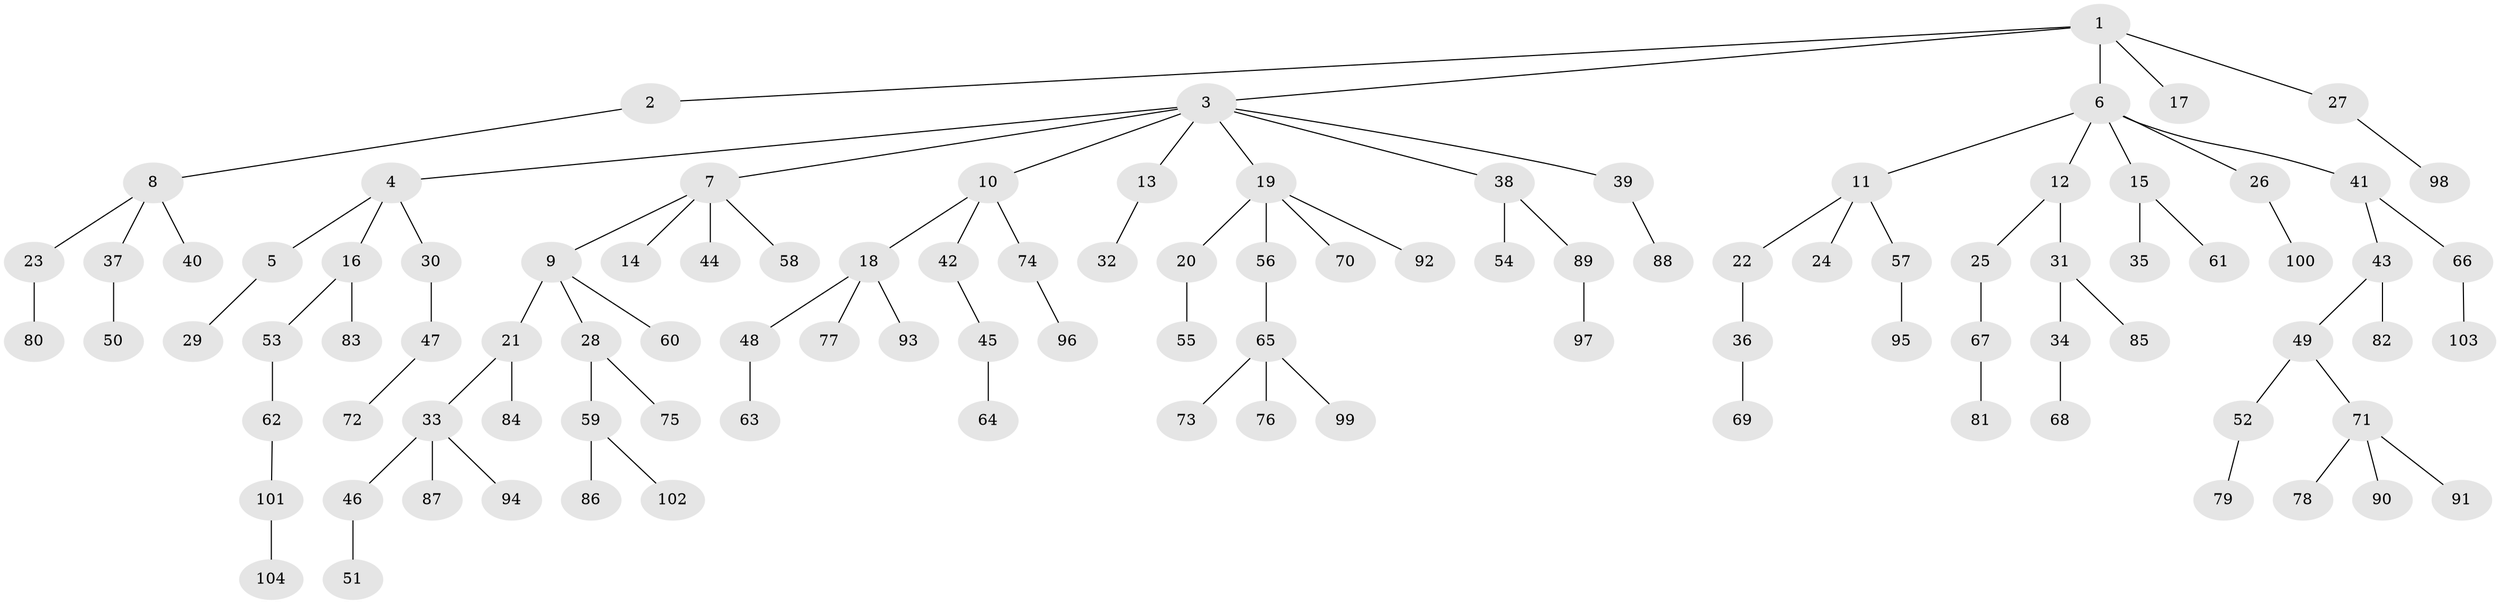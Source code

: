 // Generated by graph-tools (version 1.1) at 2025/02/03/09/25 03:02:18]
// undirected, 104 vertices, 103 edges
graph export_dot {
graph [start="1"]
  node [color=gray90,style=filled];
  1;
  2;
  3;
  4;
  5;
  6;
  7;
  8;
  9;
  10;
  11;
  12;
  13;
  14;
  15;
  16;
  17;
  18;
  19;
  20;
  21;
  22;
  23;
  24;
  25;
  26;
  27;
  28;
  29;
  30;
  31;
  32;
  33;
  34;
  35;
  36;
  37;
  38;
  39;
  40;
  41;
  42;
  43;
  44;
  45;
  46;
  47;
  48;
  49;
  50;
  51;
  52;
  53;
  54;
  55;
  56;
  57;
  58;
  59;
  60;
  61;
  62;
  63;
  64;
  65;
  66;
  67;
  68;
  69;
  70;
  71;
  72;
  73;
  74;
  75;
  76;
  77;
  78;
  79;
  80;
  81;
  82;
  83;
  84;
  85;
  86;
  87;
  88;
  89;
  90;
  91;
  92;
  93;
  94;
  95;
  96;
  97;
  98;
  99;
  100;
  101;
  102;
  103;
  104;
  1 -- 2;
  1 -- 3;
  1 -- 6;
  1 -- 17;
  1 -- 27;
  2 -- 8;
  3 -- 4;
  3 -- 7;
  3 -- 10;
  3 -- 13;
  3 -- 19;
  3 -- 38;
  3 -- 39;
  4 -- 5;
  4 -- 16;
  4 -- 30;
  5 -- 29;
  6 -- 11;
  6 -- 12;
  6 -- 15;
  6 -- 26;
  6 -- 41;
  7 -- 9;
  7 -- 14;
  7 -- 44;
  7 -- 58;
  8 -- 23;
  8 -- 37;
  8 -- 40;
  9 -- 21;
  9 -- 28;
  9 -- 60;
  10 -- 18;
  10 -- 42;
  10 -- 74;
  11 -- 22;
  11 -- 24;
  11 -- 57;
  12 -- 25;
  12 -- 31;
  13 -- 32;
  15 -- 35;
  15 -- 61;
  16 -- 53;
  16 -- 83;
  18 -- 48;
  18 -- 77;
  18 -- 93;
  19 -- 20;
  19 -- 56;
  19 -- 70;
  19 -- 92;
  20 -- 55;
  21 -- 33;
  21 -- 84;
  22 -- 36;
  23 -- 80;
  25 -- 67;
  26 -- 100;
  27 -- 98;
  28 -- 59;
  28 -- 75;
  30 -- 47;
  31 -- 34;
  31 -- 85;
  33 -- 46;
  33 -- 87;
  33 -- 94;
  34 -- 68;
  36 -- 69;
  37 -- 50;
  38 -- 54;
  38 -- 89;
  39 -- 88;
  41 -- 43;
  41 -- 66;
  42 -- 45;
  43 -- 49;
  43 -- 82;
  45 -- 64;
  46 -- 51;
  47 -- 72;
  48 -- 63;
  49 -- 52;
  49 -- 71;
  52 -- 79;
  53 -- 62;
  56 -- 65;
  57 -- 95;
  59 -- 86;
  59 -- 102;
  62 -- 101;
  65 -- 73;
  65 -- 76;
  65 -- 99;
  66 -- 103;
  67 -- 81;
  71 -- 78;
  71 -- 90;
  71 -- 91;
  74 -- 96;
  89 -- 97;
  101 -- 104;
}
